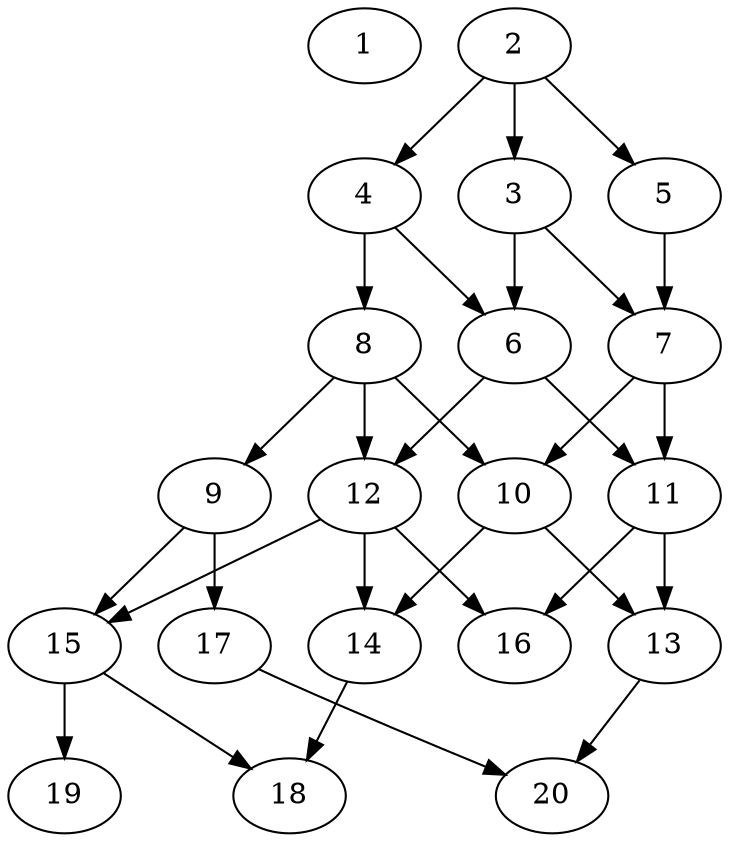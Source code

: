 // DAG automatically generated by daggen at Thu Oct  3 13:58:42 2019
// ./daggen --dot -n 20 --ccr 0.4 --fat 0.5 --regular 0.5 --density 0.6 --mindata 5242880 --maxdata 52428800 
digraph G {
  1 [size="59499520", alpha="0.01", expect_size="23799808"] 
  2 [size="87795200", alpha="0.11", expect_size="35118080"] 
  2 -> 3 [size ="35118080"]
  2 -> 4 [size ="35118080"]
  2 -> 5 [size ="35118080"]
  3 [size="111695360", alpha="0.05", expect_size="44678144"] 
  3 -> 6 [size ="44678144"]
  3 -> 7 [size ="44678144"]
  4 [size="65369600", alpha="0.04", expect_size="26147840"] 
  4 -> 6 [size ="26147840"]
  4 -> 8 [size ="26147840"]
  5 [size="111091200", alpha="0.15", expect_size="44436480"] 
  5 -> 7 [size ="44436480"]
  6 [size="34816000", alpha="0.18", expect_size="13926400"] 
  6 -> 11 [size ="13926400"]
  6 -> 12 [size ="13926400"]
  7 [size="65098240", alpha="0.10", expect_size="26039296"] 
  7 -> 10 [size ="26039296"]
  7 -> 11 [size ="26039296"]
  8 [size="90401280", alpha="0.03", expect_size="36160512"] 
  8 -> 9 [size ="36160512"]
  8 -> 10 [size ="36160512"]
  8 -> 12 [size ="36160512"]
  9 [size="41502720", alpha="0.12", expect_size="16601088"] 
  9 -> 15 [size ="16601088"]
  9 -> 17 [size ="16601088"]
  10 [size="77637120", alpha="0.09", expect_size="31054848"] 
  10 -> 13 [size ="31054848"]
  10 -> 14 [size ="31054848"]
  11 [size="19450880", alpha="0.04", expect_size="7780352"] 
  11 -> 13 [size ="7780352"]
  11 -> 16 [size ="7780352"]
  12 [size="24696320", alpha="0.05", expect_size="9878528"] 
  12 -> 14 [size ="9878528"]
  12 -> 15 [size ="9878528"]
  12 -> 16 [size ="9878528"]
  13 [size="89763840", alpha="0.09", expect_size="35905536"] 
  13 -> 20 [size ="35905536"]
  14 [size="120780800", alpha="0.01", expect_size="48312320"] 
  14 -> 18 [size ="48312320"]
  15 [size="29150720", alpha="0.03", expect_size="11660288"] 
  15 -> 18 [size ="11660288"]
  15 -> 19 [size ="11660288"]
  16 [size="118768640", alpha="0.10", expect_size="47507456"] 
  17 [size="109831680", alpha="0.02", expect_size="43932672"] 
  17 -> 20 [size ="43932672"]
  18 [size="53137920", alpha="0.02", expect_size="21255168"] 
  19 [size="69913600", alpha="0.05", expect_size="27965440"] 
  20 [size="20170240", alpha="0.01", expect_size="8068096"] 
}
